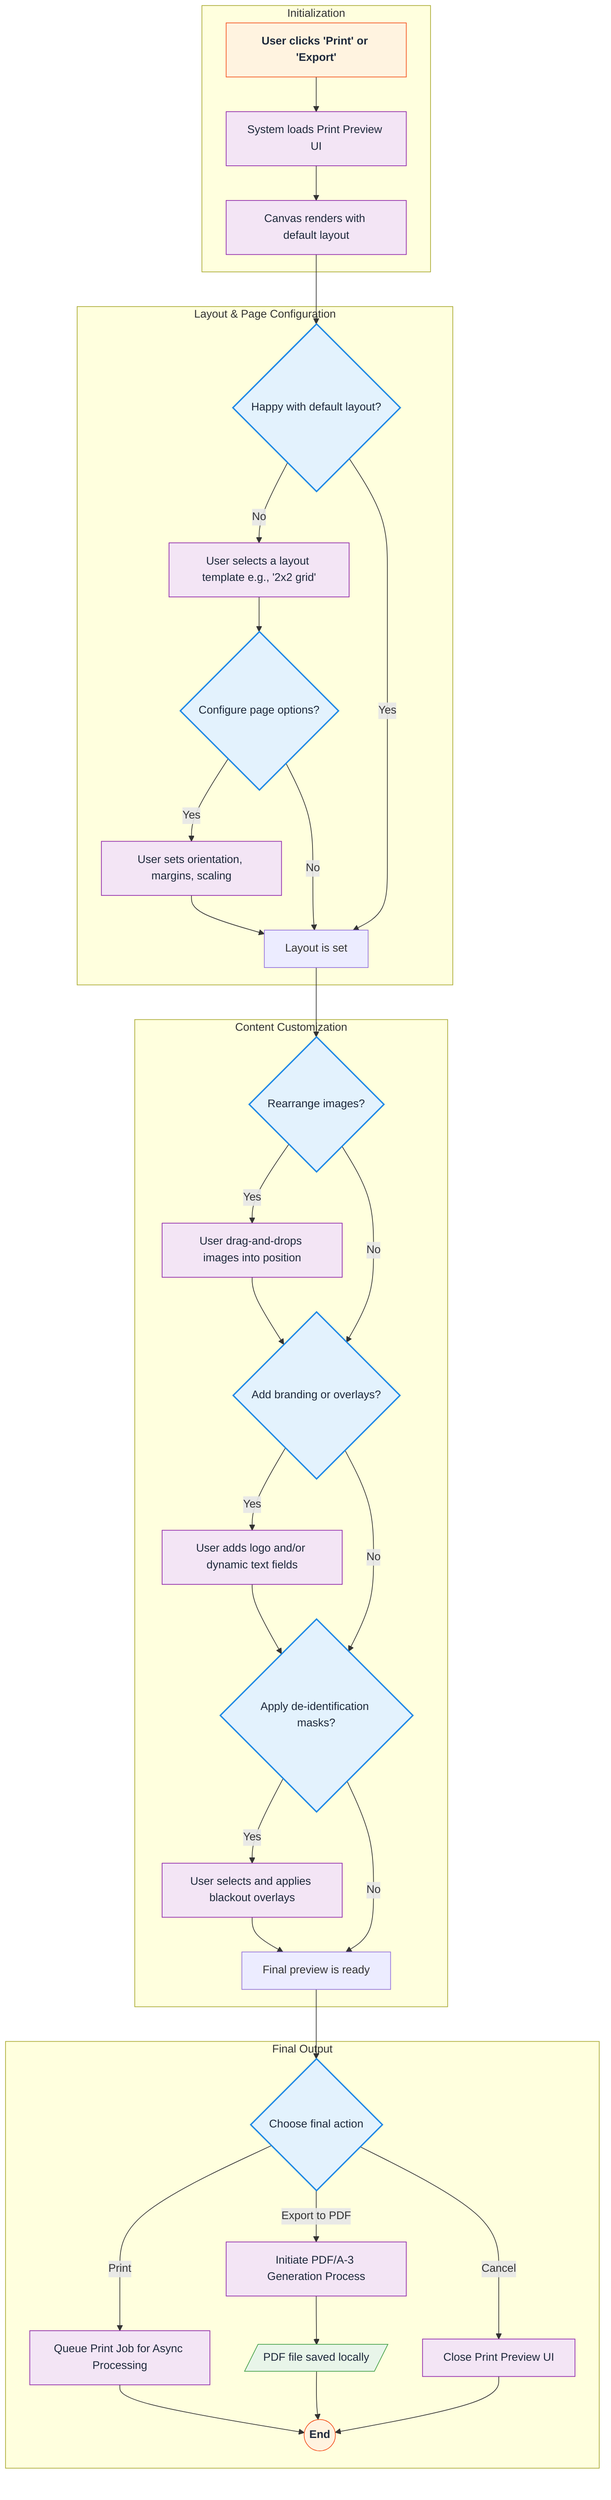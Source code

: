 flowchart TD
    subgraph Initialization
        A[User clicks 'Print' or 'Export'] --> B[System loads Print Preview UI];
        B --> C[Canvas renders with default layout];
    end

    C --> D{Happy with default layout?};

    subgraph "Layout & Page Configuration"
        D -- No --> E[User selects a layout template e.g., '2x2 grid'];
        E --> F{Configure page options?};
        F -- Yes --> G[User sets orientation, margins, scaling];
        G --> H;
        F -- No --> H;
        D -- Yes --> H;
    end

    subgraph "Content Customization"
        H[Layout is set] --> I{Rearrange images?};
        I -- Yes --> J[User drag-and-drops images into position];
        J --> K;
        I -- No --> K;
        K{Add branding or overlays?};
        K -- Yes --> L[User adds logo and/or dynamic text fields];
        L --> M;
        K -- No --> M;
        M{Apply de-identification masks?};
        M -- Yes --> N[User selects and applies blackout overlays];
        N --> O;
        M -- No --> O;
    end

    subgraph "Final Output"
        O[Final preview is ready] --> P{Choose final action};
        P -- Print --> Q[Queue Print Job for Async Processing];
        P -- Export to PDF --> R[Initiate PDF/A-3 Generation Process];
        P -- Cancel --> S[Close Print Preview UI];
        Q --> T((End));
        R --> U[/PDF file saved locally/];
        U --> T;
        S --> T;
    end

    %% Styling
    classDef decision fill:#e3f2fd,stroke:#1e88e5,color:#1e293b,stroke-width:2px
    classDef process fill:#f3e5f5,stroke:#8e24aa,color:#1e293b
    classDef io fill:#e8f5e9,stroke:#43a047,color:#1e293b
    classDef startend fill:#fff3e0,stroke:#f4511e,color:#1e293b,font-weight:bold

    class D,F,I,K,M,P decision;
    class B,C,E,G,J,L,N,Q,R,S process;
    class U io;
    class A,T startend;